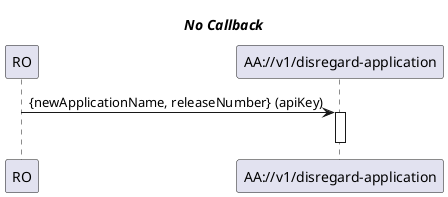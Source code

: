 @startuml is002_disregardApplication
skinparam responseMessageBelowArrow true

title
<i> No Callback </i>
end title

participant "RO" as ro
participant "AA://v1/disregard-application" as aa

ro -> aa : {newApplicationName, releaseNumber} (apiKey)
activate aa

deactivate aa

@enduml